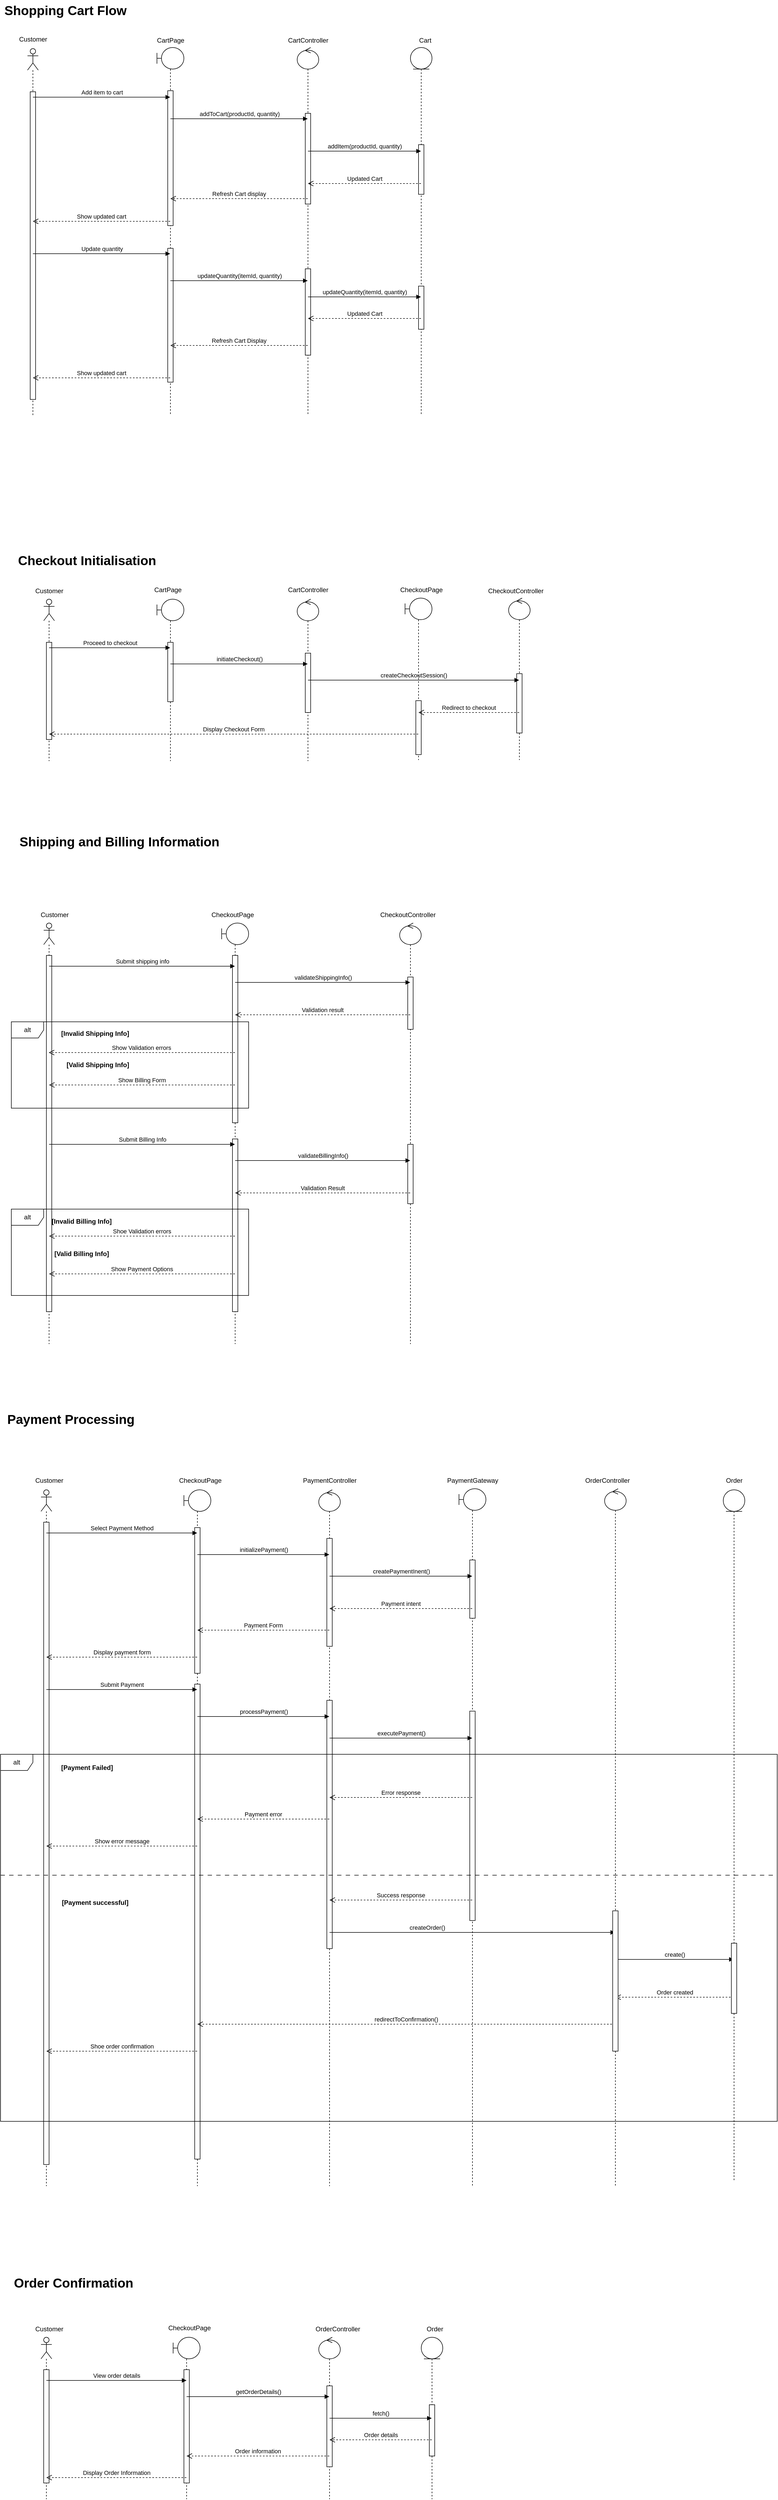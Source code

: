 <mxfile version="24.8.6">
  <diagram name="Page-1" id="xaOinCmYbQCLL_T51_yM">
    <mxGraphModel dx="1360" dy="908" grid="1" gridSize="10" guides="1" tooltips="1" connect="1" arrows="1" fold="1" page="1" pageScale="1" pageWidth="827" pageHeight="1169" background="none" math="0" shadow="0">
      <root>
        <mxCell id="0" />
        <mxCell id="1" parent="0" />
        <mxCell id="8WT2yt3JWT5aGNCVdBL3-7" value="" style="shape=umlLifeline;perimeter=lifelinePerimeter;whiteSpace=wrap;html=1;container=1;dropTarget=0;collapsible=0;recursiveResize=0;outlineConnect=0;portConstraint=eastwest;newEdgeStyle={&quot;curved&quot;:0,&quot;rounded&quot;:0};participant=umlEntity;" vertex="1" parent="1">
          <mxGeometry x="780" y="238" width="40" height="682" as="geometry" />
        </mxCell>
        <mxCell id="8WT2yt3JWT5aGNCVdBL3-39" value="" style="html=1;points=[[0,0,0,0,5],[0,1,0,0,-5],[1,0,0,0,5],[1,1,0,0,-5]];perimeter=orthogonalPerimeter;outlineConnect=0;targetShapes=umlLifeline;portConstraint=eastwest;newEdgeStyle={&quot;curved&quot;:0,&quot;rounded&quot;:0};" vertex="1" parent="8WT2yt3JWT5aGNCVdBL3-7">
          <mxGeometry x="15" y="180" width="10" height="92" as="geometry" />
        </mxCell>
        <mxCell id="8WT2yt3JWT5aGNCVdBL3-42" value="" style="html=1;points=[[0,0,0,0,5],[0,1,0,0,-5],[1,0,0,0,5],[1,1,0,0,-5]];perimeter=orthogonalPerimeter;outlineConnect=0;targetShapes=umlLifeline;portConstraint=eastwest;newEdgeStyle={&quot;curved&quot;:0,&quot;rounded&quot;:0};" vertex="1" parent="8WT2yt3JWT5aGNCVdBL3-7">
          <mxGeometry x="15" y="442" width="10" height="80" as="geometry" />
        </mxCell>
        <mxCell id="8WT2yt3JWT5aGNCVdBL3-8" value="Cart" style="text;html=1;align=center;verticalAlign=middle;resizable=0;points=[];autosize=1;strokeColor=none;fillColor=none;" vertex="1" parent="1">
          <mxGeometry x="782" y="210" width="50" height="30" as="geometry" />
        </mxCell>
        <mxCell id="8WT2yt3JWT5aGNCVdBL3-9" value="" style="shape=umlLifeline;perimeter=lifelinePerimeter;whiteSpace=wrap;html=1;container=1;dropTarget=0;collapsible=0;recursiveResize=0;outlineConnect=0;portConstraint=eastwest;newEdgeStyle={&quot;curved&quot;:0,&quot;rounded&quot;:0};participant=umlBoundary;" vertex="1" parent="1">
          <mxGeometry x="310" y="238" width="50" height="682" as="geometry" />
        </mxCell>
        <mxCell id="8WT2yt3JWT5aGNCVdBL3-35" value="" style="html=1;points=[[0,0,0,0,5],[0,1,0,0,-5],[1,0,0,0,5],[1,1,0,0,-5]];perimeter=orthogonalPerimeter;outlineConnect=0;targetShapes=umlLifeline;portConstraint=eastwest;newEdgeStyle={&quot;curved&quot;:0,&quot;rounded&quot;:0};" vertex="1" parent="8WT2yt3JWT5aGNCVdBL3-9">
          <mxGeometry x="20" y="80" width="10" height="250" as="geometry" />
        </mxCell>
        <mxCell id="8WT2yt3JWT5aGNCVdBL3-36" value="" style="html=1;points=[[0,0,0,0,5],[0,1,0,0,-5],[1,0,0,0,5],[1,1,0,0,-5]];perimeter=orthogonalPerimeter;outlineConnect=0;targetShapes=umlLifeline;portConstraint=eastwest;newEdgeStyle={&quot;curved&quot;:0,&quot;rounded&quot;:0};" vertex="1" parent="8WT2yt3JWT5aGNCVdBL3-9">
          <mxGeometry x="20" y="372" width="10" height="248" as="geometry" />
        </mxCell>
        <mxCell id="8WT2yt3JWT5aGNCVdBL3-10" value="CartPage" style="text;html=1;align=center;verticalAlign=middle;resizable=0;points=[];autosize=1;strokeColor=none;fillColor=none;" vertex="1" parent="1">
          <mxGeometry x="300" y="210" width="70" height="30" as="geometry" />
        </mxCell>
        <mxCell id="8WT2yt3JWT5aGNCVdBL3-11" value="" style="shape=umlLifeline;perimeter=lifelinePerimeter;whiteSpace=wrap;html=1;container=1;dropTarget=0;collapsible=0;recursiveResize=0;outlineConnect=0;portConstraint=eastwest;newEdgeStyle={&quot;curved&quot;:0,&quot;rounded&quot;:0};participant=umlControl;" vertex="1" parent="1">
          <mxGeometry x="570" y="238" width="40" height="682" as="geometry" />
        </mxCell>
        <mxCell id="8WT2yt3JWT5aGNCVdBL3-37" value="" style="html=1;points=[[0,0,0,0,5],[0,1,0,0,-5],[1,0,0,0,5],[1,1,0,0,-5]];perimeter=orthogonalPerimeter;outlineConnect=0;targetShapes=umlLifeline;portConstraint=eastwest;newEdgeStyle={&quot;curved&quot;:0,&quot;rounded&quot;:0};" vertex="1" parent="8WT2yt3JWT5aGNCVdBL3-11">
          <mxGeometry x="15" y="122" width="10" height="168" as="geometry" />
        </mxCell>
        <mxCell id="8WT2yt3JWT5aGNCVdBL3-38" value="" style="html=1;points=[[0,0,0,0,5],[0,1,0,0,-5],[1,0,0,0,5],[1,1,0,0,-5]];perimeter=orthogonalPerimeter;outlineConnect=0;targetShapes=umlLifeline;portConstraint=eastwest;newEdgeStyle={&quot;curved&quot;:0,&quot;rounded&quot;:0};" vertex="1" parent="8WT2yt3JWT5aGNCVdBL3-11">
          <mxGeometry x="15" y="410" width="10" height="160" as="geometry" />
        </mxCell>
        <mxCell id="8WT2yt3JWT5aGNCVdBL3-12" value="CartController" style="text;html=1;align=center;verticalAlign=middle;resizable=0;points=[];autosize=1;strokeColor=none;fillColor=none;" vertex="1" parent="1">
          <mxGeometry x="540" y="210" width="100" height="30" as="geometry" />
        </mxCell>
        <mxCell id="8WT2yt3JWT5aGNCVdBL3-16" value="" style="shape=umlLifeline;perimeter=lifelinePerimeter;whiteSpace=wrap;html=1;container=1;dropTarget=0;collapsible=0;recursiveResize=0;outlineConnect=0;portConstraint=eastwest;newEdgeStyle={&quot;curved&quot;:0,&quot;rounded&quot;:0};participant=umlActor;" vertex="1" parent="1">
          <mxGeometry x="70" y="240" width="20" height="680" as="geometry" />
        </mxCell>
        <mxCell id="8WT2yt3JWT5aGNCVdBL3-33" value="" style="html=1;points=[[0,0,0,0,5],[0,1,0,0,-5],[1,0,0,0,5],[1,1,0,0,-5]];perimeter=orthogonalPerimeter;outlineConnect=0;targetShapes=umlLifeline;portConstraint=eastwest;newEdgeStyle={&quot;curved&quot;:0,&quot;rounded&quot;:0};" vertex="1" parent="8WT2yt3JWT5aGNCVdBL3-16">
          <mxGeometry x="5" y="80" width="10" height="570" as="geometry" />
        </mxCell>
        <mxCell id="8WT2yt3JWT5aGNCVdBL3-17" value="Customer" style="text;html=1;align=center;verticalAlign=middle;resizable=0;points=[];autosize=1;strokeColor=none;fillColor=none;" vertex="1" parent="1">
          <mxGeometry x="40" y="208" width="80" height="30" as="geometry" />
        </mxCell>
        <mxCell id="8WT2yt3JWT5aGNCVdBL3-19" value="Add item to cart" style="html=1;verticalAlign=bottom;endArrow=block;curved=0;rounded=0;" edge="1" parent="1" source="8WT2yt3JWT5aGNCVdBL3-16" target="8WT2yt3JWT5aGNCVdBL3-9">
          <mxGeometry x="0.004" width="80" relative="1" as="geometry">
            <mxPoint x="370" y="470" as="sourcePoint" />
            <mxPoint x="450" y="470" as="targetPoint" />
            <Array as="points">
              <mxPoint x="190" y="330" />
              <mxPoint x="240" y="330" />
            </Array>
            <mxPoint as="offset" />
          </mxGeometry>
        </mxCell>
        <mxCell id="8WT2yt3JWT5aGNCVdBL3-20" value="addToCart(productId, quantity)" style="html=1;verticalAlign=bottom;endArrow=block;curved=0;rounded=0;" edge="1" parent="1" source="8WT2yt3JWT5aGNCVdBL3-9" target="8WT2yt3JWT5aGNCVdBL3-11">
          <mxGeometry width="80" relative="1" as="geometry">
            <mxPoint x="370" y="470" as="sourcePoint" />
            <mxPoint x="450" y="470" as="targetPoint" />
            <Array as="points">
              <mxPoint x="460" y="370" />
            </Array>
          </mxGeometry>
        </mxCell>
        <mxCell id="8WT2yt3JWT5aGNCVdBL3-21" value="addItem(productId, quantity)" style="html=1;verticalAlign=bottom;endArrow=block;curved=0;rounded=0;" edge="1" parent="1" source="8WT2yt3JWT5aGNCVdBL3-11" target="8WT2yt3JWT5aGNCVdBL3-7">
          <mxGeometry width="80" relative="1" as="geometry">
            <mxPoint x="370" y="470" as="sourcePoint" />
            <mxPoint x="450" y="470" as="targetPoint" />
            <Array as="points">
              <mxPoint x="690" y="430" />
            </Array>
          </mxGeometry>
        </mxCell>
        <mxCell id="8WT2yt3JWT5aGNCVdBL3-22" value="Updated Cart" style="html=1;verticalAlign=bottom;endArrow=open;dashed=1;endSize=8;curved=0;rounded=0;" edge="1" parent="1" source="8WT2yt3JWT5aGNCVdBL3-7" target="8WT2yt3JWT5aGNCVdBL3-11">
          <mxGeometry relative="1" as="geometry">
            <mxPoint x="450" y="470" as="sourcePoint" />
            <mxPoint x="370" y="470" as="targetPoint" />
            <Array as="points">
              <mxPoint x="700" y="490" />
            </Array>
          </mxGeometry>
        </mxCell>
        <mxCell id="8WT2yt3JWT5aGNCVdBL3-23" value="Refresh Cart display" style="html=1;verticalAlign=bottom;endArrow=open;dashed=1;endSize=8;curved=0;rounded=0;" edge="1" parent="1" source="8WT2yt3JWT5aGNCVdBL3-11" target="8WT2yt3JWT5aGNCVdBL3-9">
          <mxGeometry x="0.004" relative="1" as="geometry">
            <mxPoint x="450" y="470" as="sourcePoint" />
            <mxPoint x="370" y="470" as="targetPoint" />
            <Array as="points">
              <mxPoint x="460" y="518" />
            </Array>
            <mxPoint as="offset" />
          </mxGeometry>
        </mxCell>
        <mxCell id="8WT2yt3JWT5aGNCVdBL3-24" value="Show updated cart" style="html=1;verticalAlign=bottom;endArrow=open;dashed=1;endSize=8;curved=0;rounded=0;" edge="1" parent="1" source="8WT2yt3JWT5aGNCVdBL3-9" target="8WT2yt3JWT5aGNCVdBL3-16">
          <mxGeometry relative="1" as="geometry">
            <mxPoint x="450" y="490" as="sourcePoint" />
            <mxPoint x="370" y="490" as="targetPoint" />
            <Array as="points">
              <mxPoint x="210" y="560" />
            </Array>
          </mxGeometry>
        </mxCell>
        <mxCell id="8WT2yt3JWT5aGNCVdBL3-25" value="Update quantity" style="html=1;verticalAlign=bottom;endArrow=block;curved=0;rounded=0;" edge="1" parent="1" source="8WT2yt3JWT5aGNCVdBL3-16" target="8WT2yt3JWT5aGNCVdBL3-9">
          <mxGeometry width="80" relative="1" as="geometry">
            <mxPoint x="370" y="590" as="sourcePoint" />
            <mxPoint x="450" y="590" as="targetPoint" />
            <Array as="points">
              <mxPoint x="210" y="620" />
            </Array>
          </mxGeometry>
        </mxCell>
        <mxCell id="8WT2yt3JWT5aGNCVdBL3-26" value="updateQuantity(itemId, quantity)" style="html=1;verticalAlign=bottom;endArrow=block;curved=0;rounded=0;" edge="1" parent="1" source="8WT2yt3JWT5aGNCVdBL3-9" target="8WT2yt3JWT5aGNCVdBL3-11">
          <mxGeometry width="80" relative="1" as="geometry">
            <mxPoint x="370" y="590" as="sourcePoint" />
            <mxPoint x="450" y="590" as="targetPoint" />
            <Array as="points">
              <mxPoint x="470" y="670" />
            </Array>
          </mxGeometry>
        </mxCell>
        <mxCell id="8WT2yt3JWT5aGNCVdBL3-27" value="updateQuantity(itemId, quantity)" style="html=1;verticalAlign=bottom;endArrow=block;curved=0;rounded=0;" edge="1" parent="1" source="8WT2yt3JWT5aGNCVdBL3-11" target="8WT2yt3JWT5aGNCVdBL3-7">
          <mxGeometry width="80" relative="1" as="geometry">
            <mxPoint x="370" y="590" as="sourcePoint" />
            <mxPoint x="450" y="590" as="targetPoint" />
            <Array as="points">
              <mxPoint x="690" y="700" />
            </Array>
          </mxGeometry>
        </mxCell>
        <mxCell id="8WT2yt3JWT5aGNCVdBL3-28" value="Updated Cart" style="html=1;verticalAlign=bottom;endArrow=open;dashed=1;endSize=8;curved=0;rounded=0;" edge="1" parent="1" source="8WT2yt3JWT5aGNCVdBL3-7" target="8WT2yt3JWT5aGNCVdBL3-11">
          <mxGeometry relative="1" as="geometry">
            <mxPoint x="450" y="590" as="sourcePoint" />
            <mxPoint x="370" y="590" as="targetPoint" />
            <Array as="points">
              <mxPoint x="680" y="740" />
            </Array>
          </mxGeometry>
        </mxCell>
        <mxCell id="8WT2yt3JWT5aGNCVdBL3-30" value="Refresh Cart Display" style="html=1;verticalAlign=bottom;endArrow=open;dashed=1;endSize=8;curved=0;rounded=0;" edge="1" parent="1" source="8WT2yt3JWT5aGNCVdBL3-11" target="8WT2yt3JWT5aGNCVdBL3-9">
          <mxGeometry x="0.004" relative="1" as="geometry">
            <mxPoint x="450" y="590" as="sourcePoint" />
            <mxPoint x="370" y="590" as="targetPoint" />
            <Array as="points">
              <mxPoint x="460" y="790" />
            </Array>
            <mxPoint as="offset" />
          </mxGeometry>
        </mxCell>
        <mxCell id="8WT2yt3JWT5aGNCVdBL3-32" value="Show updated cart" style="html=1;verticalAlign=bottom;endArrow=open;dashed=1;endSize=8;curved=0;rounded=0;" edge="1" parent="1" source="8WT2yt3JWT5aGNCVdBL3-9" target="8WT2yt3JWT5aGNCVdBL3-16">
          <mxGeometry relative="1" as="geometry">
            <mxPoint x="230" y="870" as="sourcePoint" />
            <mxPoint x="150" y="870" as="targetPoint" />
            <Array as="points">
              <mxPoint x="220" y="850" />
            </Array>
          </mxGeometry>
        </mxCell>
        <mxCell id="8WT2yt3JWT5aGNCVdBL3-43" value="Shopping Cart Flow" style="text;strokeColor=none;fillColor=none;html=1;fontSize=24;fontStyle=1;verticalAlign=middle;align=center;" vertex="1" parent="1">
          <mxGeometry x="90" y="150" width="100" height="40" as="geometry" />
        </mxCell>
        <mxCell id="8WT2yt3JWT5aGNCVdBL3-44" value="Checkout Initialisation" style="text;strokeColor=none;fillColor=none;html=1;fontSize=24;fontStyle=1;verticalAlign=middle;align=center;" vertex="1" parent="1">
          <mxGeometry x="130" y="1169" width="100" height="40" as="geometry" />
        </mxCell>
        <mxCell id="8WT2yt3JWT5aGNCVdBL3-45" value="" style="shape=umlLifeline;perimeter=lifelinePerimeter;whiteSpace=wrap;html=1;container=1;dropTarget=0;collapsible=0;recursiveResize=0;outlineConnect=0;portConstraint=eastwest;newEdgeStyle={&quot;curved&quot;:0,&quot;rounded&quot;:0};participant=umlActor;" vertex="1" parent="1">
          <mxGeometry x="100" y="1260" width="20" height="300" as="geometry" />
        </mxCell>
        <mxCell id="8WT2yt3JWT5aGNCVdBL3-60" value="" style="html=1;points=[[0,0,0,0,5],[0,1,0,0,-5],[1,0,0,0,5],[1,1,0,0,-5]];perimeter=orthogonalPerimeter;outlineConnect=0;targetShapes=umlLifeline;portConstraint=eastwest;newEdgeStyle={&quot;curved&quot;:0,&quot;rounded&quot;:0};" vertex="1" parent="8WT2yt3JWT5aGNCVdBL3-45">
          <mxGeometry x="5" y="80" width="10" height="180" as="geometry" />
        </mxCell>
        <mxCell id="8WT2yt3JWT5aGNCVdBL3-46" value="" style="shape=umlLifeline;perimeter=lifelinePerimeter;whiteSpace=wrap;html=1;container=1;dropTarget=0;collapsible=0;recursiveResize=0;outlineConnect=0;portConstraint=eastwest;newEdgeStyle={&quot;curved&quot;:0,&quot;rounded&quot;:0};participant=umlBoundary;" vertex="1" parent="1">
          <mxGeometry x="310" y="1260" width="50" height="300" as="geometry" />
        </mxCell>
        <mxCell id="8WT2yt3JWT5aGNCVdBL3-61" value="" style="html=1;points=[[0,0,0,0,5],[0,1,0,0,-5],[1,0,0,0,5],[1,1,0,0,-5]];perimeter=orthogonalPerimeter;outlineConnect=0;targetShapes=umlLifeline;portConstraint=eastwest;newEdgeStyle={&quot;curved&quot;:0,&quot;rounded&quot;:0};" vertex="1" parent="8WT2yt3JWT5aGNCVdBL3-46">
          <mxGeometry x="20" y="80" width="10" height="110" as="geometry" />
        </mxCell>
        <mxCell id="8WT2yt3JWT5aGNCVdBL3-47" value="" style="shape=umlLifeline;perimeter=lifelinePerimeter;whiteSpace=wrap;html=1;container=1;dropTarget=0;collapsible=0;recursiveResize=0;outlineConnect=0;portConstraint=eastwest;newEdgeStyle={&quot;curved&quot;:0,&quot;rounded&quot;:0};participant=umlControl;" vertex="1" parent="1">
          <mxGeometry x="570" y="1260" width="40" height="300" as="geometry" />
        </mxCell>
        <mxCell id="8WT2yt3JWT5aGNCVdBL3-62" value="" style="html=1;points=[[0,0,0,0,5],[0,1,0,0,-5],[1,0,0,0,5],[1,1,0,0,-5]];perimeter=orthogonalPerimeter;outlineConnect=0;targetShapes=umlLifeline;portConstraint=eastwest;newEdgeStyle={&quot;curved&quot;:0,&quot;rounded&quot;:0};" vertex="1" parent="8WT2yt3JWT5aGNCVdBL3-47">
          <mxGeometry x="15" y="100" width="10" height="110" as="geometry" />
        </mxCell>
        <mxCell id="8WT2yt3JWT5aGNCVdBL3-48" value="" style="shape=umlLifeline;perimeter=lifelinePerimeter;whiteSpace=wrap;html=1;container=1;dropTarget=0;collapsible=0;recursiveResize=0;outlineConnect=0;portConstraint=eastwest;newEdgeStyle={&quot;curved&quot;:0,&quot;rounded&quot;:0};participant=umlControl;" vertex="1" parent="1">
          <mxGeometry x="962" y="1258" width="40" height="300" as="geometry" />
        </mxCell>
        <mxCell id="8WT2yt3JWT5aGNCVdBL3-64" value="" style="html=1;points=[[0,0,0,0,5],[0,1,0,0,-5],[1,0,0,0,5],[1,1,0,0,-5]];perimeter=orthogonalPerimeter;outlineConnect=0;targetShapes=umlLifeline;portConstraint=eastwest;newEdgeStyle={&quot;curved&quot;:0,&quot;rounded&quot;:0};" vertex="1" parent="8WT2yt3JWT5aGNCVdBL3-48">
          <mxGeometry x="15" y="140" width="10" height="110" as="geometry" />
        </mxCell>
        <mxCell id="8WT2yt3JWT5aGNCVdBL3-49" value="Customer" style="text;html=1;align=center;verticalAlign=middle;resizable=0;points=[];autosize=1;strokeColor=none;fillColor=none;" vertex="1" parent="1">
          <mxGeometry x="70" y="1230" width="80" height="30" as="geometry" />
        </mxCell>
        <mxCell id="8WT2yt3JWT5aGNCVdBL3-50" value="CartPage" style="text;html=1;align=center;verticalAlign=middle;resizable=0;points=[];autosize=1;strokeColor=none;fillColor=none;" vertex="1" parent="1">
          <mxGeometry x="295" y="1228" width="70" height="30" as="geometry" />
        </mxCell>
        <mxCell id="8WT2yt3JWT5aGNCVdBL3-51" value="CartController" style="text;html=1;align=center;verticalAlign=middle;resizable=0;points=[];autosize=1;strokeColor=none;fillColor=none;" vertex="1" parent="1">
          <mxGeometry x="540" y="1228" width="100" height="30" as="geometry" />
        </mxCell>
        <mxCell id="8WT2yt3JWT5aGNCVdBL3-52" value="CheckoutController" style="text;html=1;align=center;verticalAlign=middle;resizable=0;points=[];autosize=1;strokeColor=none;fillColor=none;" vertex="1" parent="1">
          <mxGeometry x="910" y="1230" width="130" height="30" as="geometry" />
        </mxCell>
        <mxCell id="8WT2yt3JWT5aGNCVdBL3-53" value="Proceed to checkout" style="html=1;verticalAlign=bottom;endArrow=block;curved=0;rounded=0;" edge="1" parent="1" source="8WT2yt3JWT5aGNCVdBL3-45" target="8WT2yt3JWT5aGNCVdBL3-46">
          <mxGeometry width="80" relative="1" as="geometry">
            <mxPoint x="370" y="1420" as="sourcePoint" />
            <mxPoint x="450" y="1420" as="targetPoint" />
            <Array as="points">
              <mxPoint x="210" y="1350" />
            </Array>
          </mxGeometry>
        </mxCell>
        <mxCell id="8WT2yt3JWT5aGNCVdBL3-54" value="initiateCheckout()" style="html=1;verticalAlign=bottom;endArrow=block;curved=0;rounded=0;" edge="1" parent="1" source="8WT2yt3JWT5aGNCVdBL3-46" target="8WT2yt3JWT5aGNCVdBL3-47">
          <mxGeometry width="80" relative="1" as="geometry">
            <mxPoint x="330" y="1380" as="sourcePoint" />
            <mxPoint x="410" y="1380" as="targetPoint" />
            <Array as="points">
              <mxPoint x="390" y="1380" />
            </Array>
          </mxGeometry>
        </mxCell>
        <mxCell id="8WT2yt3JWT5aGNCVdBL3-55" value="createCheckoutSession()" style="html=1;verticalAlign=bottom;endArrow=block;curved=0;rounded=0;" edge="1" parent="1" source="8WT2yt3JWT5aGNCVdBL3-47" target="8WT2yt3JWT5aGNCVdBL3-48">
          <mxGeometry width="80" relative="1" as="geometry">
            <mxPoint x="590" y="1410" as="sourcePoint" />
            <mxPoint x="670" y="1410" as="targetPoint" />
          </mxGeometry>
        </mxCell>
        <mxCell id="8WT2yt3JWT5aGNCVdBL3-56" value="" style="shape=umlLifeline;perimeter=lifelinePerimeter;whiteSpace=wrap;html=1;container=1;dropTarget=0;collapsible=0;recursiveResize=0;outlineConnect=0;portConstraint=eastwest;newEdgeStyle={&quot;curved&quot;:0,&quot;rounded&quot;:0};participant=umlBoundary;" vertex="1" parent="1">
          <mxGeometry x="770" y="1258" width="50" height="300" as="geometry" />
        </mxCell>
        <mxCell id="8WT2yt3JWT5aGNCVdBL3-63" value="" style="html=1;points=[[0,0,0,0,5],[0,1,0,0,-5],[1,0,0,0,5],[1,1,0,0,-5]];perimeter=orthogonalPerimeter;outlineConnect=0;targetShapes=umlLifeline;portConstraint=eastwest;newEdgeStyle={&quot;curved&quot;:0,&quot;rounded&quot;:0};" vertex="1" parent="8WT2yt3JWT5aGNCVdBL3-56">
          <mxGeometry x="20" y="190" width="10" height="100" as="geometry" />
        </mxCell>
        <mxCell id="8WT2yt3JWT5aGNCVdBL3-57" value="CheckoutPage" style="text;html=1;align=center;verticalAlign=middle;resizable=0;points=[];autosize=1;strokeColor=none;fillColor=none;" vertex="1" parent="1">
          <mxGeometry x="750" y="1228" width="100" height="30" as="geometry" />
        </mxCell>
        <mxCell id="8WT2yt3JWT5aGNCVdBL3-58" value="Redirect to checkout" style="html=1;verticalAlign=bottom;endArrow=open;dashed=1;endSize=8;curved=0;rounded=0;" edge="1" parent="1" source="8WT2yt3JWT5aGNCVdBL3-48" target="8WT2yt3JWT5aGNCVdBL3-56">
          <mxGeometry relative="1" as="geometry">
            <mxPoint x="920" y="1460" as="sourcePoint" />
            <mxPoint x="830" y="1450" as="targetPoint" />
            <Array as="points">
              <mxPoint x="830" y="1470" />
            </Array>
          </mxGeometry>
        </mxCell>
        <mxCell id="8WT2yt3JWT5aGNCVdBL3-59" value="Display Checkout Form" style="html=1;verticalAlign=bottom;endArrow=open;dashed=1;endSize=8;curved=0;rounded=0;" edge="1" parent="1" source="8WT2yt3JWT5aGNCVdBL3-56" target="8WT2yt3JWT5aGNCVdBL3-45">
          <mxGeometry relative="1" as="geometry">
            <mxPoint x="730" y="1510" as="sourcePoint" />
            <mxPoint x="650" y="1510" as="targetPoint" />
            <Array as="points">
              <mxPoint x="420" y="1510" />
            </Array>
          </mxGeometry>
        </mxCell>
        <mxCell id="8WT2yt3JWT5aGNCVdBL3-65" value="Shipping and Billing Information" style="text;strokeColor=none;fillColor=none;html=1;fontSize=24;fontStyle=1;verticalAlign=middle;align=center;" vertex="1" parent="1">
          <mxGeometry x="190" y="1690" width="100" height="40" as="geometry" />
        </mxCell>
        <mxCell id="8WT2yt3JWT5aGNCVdBL3-66" value="" style="shape=umlLifeline;perimeter=lifelinePerimeter;whiteSpace=wrap;html=1;container=1;dropTarget=0;collapsible=0;recursiveResize=0;outlineConnect=0;portConstraint=eastwest;newEdgeStyle={&quot;curved&quot;:0,&quot;rounded&quot;:0};participant=umlActor;" vertex="1" parent="1">
          <mxGeometry x="100" y="1860" width="20" height="780" as="geometry" />
        </mxCell>
        <mxCell id="8WT2yt3JWT5aGNCVdBL3-90" value="" style="html=1;points=[[0,0,0,0,5],[0,1,0,0,-5],[1,0,0,0,5],[1,1,0,0,-5]];perimeter=orthogonalPerimeter;outlineConnect=0;targetShapes=umlLifeline;portConstraint=eastwest;newEdgeStyle={&quot;curved&quot;:0,&quot;rounded&quot;:0};" vertex="1" parent="8WT2yt3JWT5aGNCVdBL3-66">
          <mxGeometry x="5" y="60" width="10" height="660" as="geometry" />
        </mxCell>
        <mxCell id="8WT2yt3JWT5aGNCVdBL3-67" value="" style="shape=umlLifeline;perimeter=lifelinePerimeter;whiteSpace=wrap;html=1;container=1;dropTarget=0;collapsible=0;recursiveResize=0;outlineConnect=0;portConstraint=eastwest;newEdgeStyle={&quot;curved&quot;:0,&quot;rounded&quot;:0};participant=umlBoundary;" vertex="1" parent="1">
          <mxGeometry x="430" y="1860" width="50" height="780" as="geometry" />
        </mxCell>
        <mxCell id="8WT2yt3JWT5aGNCVdBL3-91" value="" style="html=1;points=[[0,0,0,0,5],[0,1,0,0,-5],[1,0,0,0,5],[1,1,0,0,-5]];perimeter=orthogonalPerimeter;outlineConnect=0;targetShapes=umlLifeline;portConstraint=eastwest;newEdgeStyle={&quot;curved&quot;:0,&quot;rounded&quot;:0};" vertex="1" parent="8WT2yt3JWT5aGNCVdBL3-67">
          <mxGeometry x="20" y="60" width="10" height="310" as="geometry" />
        </mxCell>
        <mxCell id="8WT2yt3JWT5aGNCVdBL3-92" value="" style="html=1;points=[[0,0,0,0,5],[0,1,0,0,-5],[1,0,0,0,5],[1,1,0,0,-5]];perimeter=orthogonalPerimeter;outlineConnect=0;targetShapes=umlLifeline;portConstraint=eastwest;newEdgeStyle={&quot;curved&quot;:0,&quot;rounded&quot;:0};" vertex="1" parent="8WT2yt3JWT5aGNCVdBL3-67">
          <mxGeometry x="20" y="400" width="10" height="320" as="geometry" />
        </mxCell>
        <mxCell id="8WT2yt3JWT5aGNCVdBL3-68" value="" style="shape=umlLifeline;perimeter=lifelinePerimeter;whiteSpace=wrap;html=1;container=1;dropTarget=0;collapsible=0;recursiveResize=0;outlineConnect=0;portConstraint=eastwest;newEdgeStyle={&quot;curved&quot;:0,&quot;rounded&quot;:0};participant=umlControl;" vertex="1" parent="1">
          <mxGeometry x="760" y="1860" width="40" height="780" as="geometry" />
        </mxCell>
        <mxCell id="8WT2yt3JWT5aGNCVdBL3-93" value="" style="html=1;points=[[0,0,0,0,5],[0,1,0,0,-5],[1,0,0,0,5],[1,1,0,0,-5]];perimeter=orthogonalPerimeter;outlineConnect=0;targetShapes=umlLifeline;portConstraint=eastwest;newEdgeStyle={&quot;curved&quot;:0,&quot;rounded&quot;:0};" vertex="1" parent="8WT2yt3JWT5aGNCVdBL3-68">
          <mxGeometry x="15" y="100" width="10" height="97" as="geometry" />
        </mxCell>
        <mxCell id="8WT2yt3JWT5aGNCVdBL3-96" value="" style="html=1;points=[[0,0,0,0,5],[0,1,0,0,-5],[1,0,0,0,5],[1,1,0,0,-5]];perimeter=orthogonalPerimeter;outlineConnect=0;targetShapes=umlLifeline;portConstraint=eastwest;newEdgeStyle={&quot;curved&quot;:0,&quot;rounded&quot;:0};" vertex="1" parent="8WT2yt3JWT5aGNCVdBL3-68">
          <mxGeometry x="15" y="410" width="10" height="110" as="geometry" />
        </mxCell>
        <mxCell id="8WT2yt3JWT5aGNCVdBL3-69" value="Customer" style="text;html=1;align=center;verticalAlign=middle;resizable=0;points=[];autosize=1;strokeColor=none;fillColor=none;" vertex="1" parent="1">
          <mxGeometry x="80" y="1830" width="80" height="30" as="geometry" />
        </mxCell>
        <mxCell id="8WT2yt3JWT5aGNCVdBL3-70" value="CheckoutPage" style="text;html=1;align=center;verticalAlign=middle;resizable=0;points=[];autosize=1;strokeColor=none;fillColor=none;" vertex="1" parent="1">
          <mxGeometry x="400" y="1830" width="100" height="30" as="geometry" />
        </mxCell>
        <mxCell id="8WT2yt3JWT5aGNCVdBL3-71" value="CheckoutController" style="text;html=1;align=center;verticalAlign=middle;resizable=0;points=[];autosize=1;strokeColor=none;fillColor=none;" vertex="1" parent="1">
          <mxGeometry x="710" y="1830" width="130" height="30" as="geometry" />
        </mxCell>
        <mxCell id="8WT2yt3JWT5aGNCVdBL3-72" value="Submit shipping info" style="html=1;verticalAlign=bottom;endArrow=block;curved=0;rounded=0;" edge="1" parent="1" source="8WT2yt3JWT5aGNCVdBL3-66" target="8WT2yt3JWT5aGNCVdBL3-67">
          <mxGeometry width="80" relative="1" as="geometry">
            <mxPoint x="110" y="1940" as="sourcePoint" />
            <mxPoint x="190" y="1940" as="targetPoint" />
            <Array as="points">
              <mxPoint x="230" y="1940" />
            </Array>
          </mxGeometry>
        </mxCell>
        <mxCell id="8WT2yt3JWT5aGNCVdBL3-73" value="validateShippingInfo()" style="html=1;verticalAlign=bottom;endArrow=block;curved=0;rounded=0;" edge="1" parent="1" source="8WT2yt3JWT5aGNCVdBL3-67" target="8WT2yt3JWT5aGNCVdBL3-68">
          <mxGeometry width="80" relative="1" as="geometry">
            <mxPoint x="400" y="2000" as="sourcePoint" />
            <mxPoint x="480" y="2000" as="targetPoint" />
            <Array as="points">
              <mxPoint x="460" y="1970" />
            </Array>
          </mxGeometry>
        </mxCell>
        <mxCell id="8WT2yt3JWT5aGNCVdBL3-74" value="Validation result" style="html=1;verticalAlign=bottom;endArrow=open;dashed=1;endSize=8;curved=0;rounded=0;" edge="1" parent="1" source="8WT2yt3JWT5aGNCVdBL3-68" target="8WT2yt3JWT5aGNCVdBL3-67">
          <mxGeometry relative="1" as="geometry">
            <mxPoint x="500" y="2020" as="sourcePoint" />
            <mxPoint x="420" y="2020" as="targetPoint" />
            <Array as="points">
              <mxPoint x="640" y="2030" />
            </Array>
          </mxGeometry>
        </mxCell>
        <mxCell id="8WT2yt3JWT5aGNCVdBL3-75" value="Show Validation errors" style="html=1;verticalAlign=bottom;endArrow=open;dashed=1;endSize=8;curved=0;rounded=0;" edge="1" parent="1">
          <mxGeometry x="0.012" relative="1" as="geometry">
            <mxPoint x="454.5" y="2100" as="sourcePoint" />
            <mxPoint x="109.5" y="2100" as="targetPoint" />
            <Array as="points">
              <mxPoint x="330" y="2100" />
              <mxPoint x="230" y="2100" />
            </Array>
            <mxPoint x="1" as="offset" />
          </mxGeometry>
        </mxCell>
        <mxCell id="8WT2yt3JWT5aGNCVdBL3-76" value="Show Billing Form" style="html=1;verticalAlign=bottom;endArrow=open;dashed=1;endSize=8;curved=0;rounded=0;" edge="1" parent="1" source="8WT2yt3JWT5aGNCVdBL3-67" target="8WT2yt3JWT5aGNCVdBL3-66">
          <mxGeometry x="0.003" relative="1" as="geometry">
            <mxPoint x="300" y="2190" as="sourcePoint" />
            <mxPoint x="220" y="2190" as="targetPoint" />
            <Array as="points">
              <mxPoint x="280" y="2160" />
            </Array>
            <mxPoint as="offset" />
          </mxGeometry>
        </mxCell>
        <mxCell id="8WT2yt3JWT5aGNCVdBL3-77" value="alt" style="shape=umlFrame;whiteSpace=wrap;html=1;pointerEvents=0;" vertex="1" parent="1">
          <mxGeometry x="40" y="2043" width="440" height="160" as="geometry" />
        </mxCell>
        <mxCell id="8WT2yt3JWT5aGNCVdBL3-78" value="&lt;b&gt;[Invalid Shipping Info]&lt;/b&gt;" style="text;html=1;align=center;verticalAlign=middle;resizable=0;points=[];autosize=1;strokeColor=none;fillColor=none;" vertex="1" parent="1">
          <mxGeometry x="120" y="2050" width="150" height="30" as="geometry" />
        </mxCell>
        <mxCell id="8WT2yt3JWT5aGNCVdBL3-79" value="&lt;b&gt;[Valid Shipping Info]&lt;/b&gt;" style="text;html=1;align=center;verticalAlign=middle;resizable=0;points=[];autosize=1;strokeColor=none;fillColor=none;" vertex="1" parent="1">
          <mxGeometry x="130" y="2108" width="140" height="30" as="geometry" />
        </mxCell>
        <mxCell id="8WT2yt3JWT5aGNCVdBL3-80" value="Submit Billing Info" style="html=1;verticalAlign=bottom;endArrow=block;curved=0;rounded=0;" edge="1" parent="1" source="8WT2yt3JWT5aGNCVdBL3-66" target="8WT2yt3JWT5aGNCVdBL3-67">
          <mxGeometry width="80" relative="1" as="geometry">
            <mxPoint x="120" y="2260" as="sourcePoint" />
            <mxPoint x="200" y="2260" as="targetPoint" />
            <Array as="points">
              <mxPoint x="280" y="2270" />
            </Array>
          </mxGeometry>
        </mxCell>
        <mxCell id="8WT2yt3JWT5aGNCVdBL3-83" value="validateBillingInfo()" style="html=1;verticalAlign=bottom;endArrow=block;curved=0;rounded=0;" edge="1" parent="1" source="8WT2yt3JWT5aGNCVdBL3-67" target="8WT2yt3JWT5aGNCVdBL3-68">
          <mxGeometry width="80" relative="1" as="geometry">
            <mxPoint x="500" y="2300" as="sourcePoint" />
            <mxPoint x="580" y="2300" as="targetPoint" />
            <Array as="points">
              <mxPoint x="630" y="2300" />
            </Array>
          </mxGeometry>
        </mxCell>
        <mxCell id="8WT2yt3JWT5aGNCVdBL3-84" value="Validation Result" style="html=1;verticalAlign=bottom;endArrow=open;dashed=1;endSize=8;curved=0;rounded=0;" edge="1" parent="1" source="8WT2yt3JWT5aGNCVdBL3-68" target="8WT2yt3JWT5aGNCVdBL3-67">
          <mxGeometry relative="1" as="geometry">
            <mxPoint x="650" y="2360" as="sourcePoint" />
            <mxPoint x="570" y="2360" as="targetPoint" />
            <Array as="points">
              <mxPoint x="620" y="2360" />
            </Array>
          </mxGeometry>
        </mxCell>
        <mxCell id="8WT2yt3JWT5aGNCVdBL3-85" value="Shoe Validation errors" style="html=1;verticalAlign=bottom;endArrow=open;dashed=1;endSize=8;curved=0;rounded=0;" edge="1" parent="1" source="8WT2yt3JWT5aGNCVdBL3-67" target="8WT2yt3JWT5aGNCVdBL3-66">
          <mxGeometry relative="1" as="geometry">
            <mxPoint x="370" y="2420" as="sourcePoint" />
            <mxPoint x="290" y="2420" as="targetPoint" />
            <Array as="points">
              <mxPoint x="290" y="2440" />
            </Array>
          </mxGeometry>
        </mxCell>
        <mxCell id="8WT2yt3JWT5aGNCVdBL3-86" value="Show Payment Options" style="html=1;verticalAlign=bottom;endArrow=open;dashed=1;endSize=8;curved=0;rounded=0;" edge="1" parent="1" source="8WT2yt3JWT5aGNCVdBL3-67" target="8WT2yt3JWT5aGNCVdBL3-66">
          <mxGeometry relative="1" as="geometry">
            <mxPoint x="320" y="2530" as="sourcePoint" />
            <mxPoint x="240" y="2530" as="targetPoint" />
            <Array as="points">
              <mxPoint x="280" y="2510" />
            </Array>
          </mxGeometry>
        </mxCell>
        <mxCell id="8WT2yt3JWT5aGNCVdBL3-87" value="alt" style="shape=umlFrame;whiteSpace=wrap;html=1;pointerEvents=0;" vertex="1" parent="1">
          <mxGeometry x="40" y="2390" width="440" height="160" as="geometry" />
        </mxCell>
        <mxCell id="8WT2yt3JWT5aGNCVdBL3-88" value="&lt;b&gt;[Invalid Billing Info]&lt;/b&gt;" style="text;html=1;align=center;verticalAlign=middle;resizable=0;points=[];autosize=1;strokeColor=none;fillColor=none;" vertex="1" parent="1">
          <mxGeometry x="105" y="2398" width="130" height="30" as="geometry" />
        </mxCell>
        <mxCell id="8WT2yt3JWT5aGNCVdBL3-89" value="&lt;b&gt;[Valid Billing Info]&lt;/b&gt;" style="text;html=1;align=center;verticalAlign=middle;resizable=0;points=[];autosize=1;strokeColor=none;fillColor=none;" vertex="1" parent="1">
          <mxGeometry x="110" y="2458" width="120" height="30" as="geometry" />
        </mxCell>
        <mxCell id="8WT2yt3JWT5aGNCVdBL3-97" value="Payment Processing" style="text;strokeColor=none;fillColor=none;html=1;fontSize=24;fontStyle=1;verticalAlign=middle;align=center;" vertex="1" parent="1">
          <mxGeometry x="100" y="2760" width="100" height="40" as="geometry" />
        </mxCell>
        <mxCell id="8WT2yt3JWT5aGNCVdBL3-98" value="" style="shape=umlLifeline;perimeter=lifelinePerimeter;whiteSpace=wrap;html=1;container=1;dropTarget=0;collapsible=0;recursiveResize=0;outlineConnect=0;portConstraint=eastwest;newEdgeStyle={&quot;curved&quot;:0,&quot;rounded&quot;:0};participant=umlActor;" vertex="1" parent="1">
          <mxGeometry x="95" y="2910" width="20" height="1290" as="geometry" />
        </mxCell>
        <mxCell id="8WT2yt3JWT5aGNCVdBL3-135" value="" style="html=1;points=[[0,0,0,0,5],[0,1,0,0,-5],[1,0,0,0,5],[1,1,0,0,-5]];perimeter=orthogonalPerimeter;outlineConnect=0;targetShapes=umlLifeline;portConstraint=eastwest;newEdgeStyle={&quot;curved&quot;:0,&quot;rounded&quot;:0};" vertex="1" parent="8WT2yt3JWT5aGNCVdBL3-98">
          <mxGeometry x="5" y="60" width="10" height="1190" as="geometry" />
        </mxCell>
        <mxCell id="8WT2yt3JWT5aGNCVdBL3-100" value="" style="shape=umlLifeline;perimeter=lifelinePerimeter;whiteSpace=wrap;html=1;container=1;dropTarget=0;collapsible=0;recursiveResize=0;outlineConnect=0;portConstraint=eastwest;newEdgeStyle={&quot;curved&quot;:0,&quot;rounded&quot;:0};participant=umlBoundary;" vertex="1" parent="1">
          <mxGeometry x="360" y="2910" width="50" height="1290" as="geometry" />
        </mxCell>
        <mxCell id="8WT2yt3JWT5aGNCVdBL3-136" value="" style="html=1;points=[[0,0,0,0,5],[0,1,0,0,-5],[1,0,0,0,5],[1,1,0,0,-5]];perimeter=orthogonalPerimeter;outlineConnect=0;targetShapes=umlLifeline;portConstraint=eastwest;newEdgeStyle={&quot;curved&quot;:0,&quot;rounded&quot;:0};" vertex="1" parent="8WT2yt3JWT5aGNCVdBL3-100">
          <mxGeometry x="20" y="70" width="10" height="270" as="geometry" />
        </mxCell>
        <mxCell id="8WT2yt3JWT5aGNCVdBL3-137" value="" style="html=1;points=[[0,0,0,0,5],[0,1,0,0,-5],[1,0,0,0,5],[1,1,0,0,-5]];perimeter=orthogonalPerimeter;outlineConnect=0;targetShapes=umlLifeline;portConstraint=eastwest;newEdgeStyle={&quot;curved&quot;:0,&quot;rounded&quot;:0};" vertex="1" parent="8WT2yt3JWT5aGNCVdBL3-100">
          <mxGeometry x="20" y="360" width="10" height="880" as="geometry" />
        </mxCell>
        <mxCell id="8WT2yt3JWT5aGNCVdBL3-101" value="" style="shape=umlLifeline;perimeter=lifelinePerimeter;whiteSpace=wrap;html=1;container=1;dropTarget=0;collapsible=0;recursiveResize=0;outlineConnect=0;portConstraint=eastwest;newEdgeStyle={&quot;curved&quot;:0,&quot;rounded&quot;:0};participant=umlControl;" vertex="1" parent="1">
          <mxGeometry x="610" y="2910" width="40" height="1290" as="geometry" />
        </mxCell>
        <mxCell id="8WT2yt3JWT5aGNCVdBL3-142" value="" style="html=1;points=[[0,0,0,0,5],[0,1,0,0,-5],[1,0,0,0,5],[1,1,0,0,-5]];perimeter=orthogonalPerimeter;outlineConnect=0;targetShapes=umlLifeline;portConstraint=eastwest;newEdgeStyle={&quot;curved&quot;:0,&quot;rounded&quot;:0};" vertex="1" parent="8WT2yt3JWT5aGNCVdBL3-101">
          <mxGeometry x="15" y="90" width="10" height="200" as="geometry" />
        </mxCell>
        <mxCell id="8WT2yt3JWT5aGNCVdBL3-143" value="" style="html=1;points=[[0,0,0,0,5],[0,1,0,0,-5],[1,0,0,0,5],[1,1,0,0,-5]];perimeter=orthogonalPerimeter;outlineConnect=0;targetShapes=umlLifeline;portConstraint=eastwest;newEdgeStyle={&quot;curved&quot;:0,&quot;rounded&quot;:0};" vertex="1" parent="8WT2yt3JWT5aGNCVdBL3-101">
          <mxGeometry x="15" y="390" width="10" height="460" as="geometry" />
        </mxCell>
        <mxCell id="8WT2yt3JWT5aGNCVdBL3-102" value="" style="shape=umlLifeline;perimeter=lifelinePerimeter;whiteSpace=wrap;html=1;container=1;dropTarget=0;collapsible=0;recursiveResize=0;outlineConnect=0;portConstraint=eastwest;newEdgeStyle={&quot;curved&quot;:0,&quot;rounded&quot;:0};participant=umlBoundary;" vertex="1" parent="1">
          <mxGeometry x="870" y="2908" width="50" height="1292" as="geometry" />
        </mxCell>
        <mxCell id="8WT2yt3JWT5aGNCVdBL3-146" value="" style="html=1;points=[[0,0,0,0,5],[0,1,0,0,-5],[1,0,0,0,5],[1,1,0,0,-5]];perimeter=orthogonalPerimeter;outlineConnect=0;targetShapes=umlLifeline;portConstraint=eastwest;newEdgeStyle={&quot;curved&quot;:0,&quot;rounded&quot;:0};" vertex="1" parent="8WT2yt3JWT5aGNCVdBL3-102">
          <mxGeometry x="20" y="132" width="10" height="108" as="geometry" />
        </mxCell>
        <mxCell id="8WT2yt3JWT5aGNCVdBL3-147" value="" style="html=1;points=[[0,0,0,0,5],[0,1,0,0,-5],[1,0,0,0,5],[1,1,0,0,-5]];perimeter=orthogonalPerimeter;outlineConnect=0;targetShapes=umlLifeline;portConstraint=eastwest;newEdgeStyle={&quot;curved&quot;:0,&quot;rounded&quot;:0};" vertex="1" parent="8WT2yt3JWT5aGNCVdBL3-102">
          <mxGeometry x="20" y="412" width="10" height="388" as="geometry" />
        </mxCell>
        <mxCell id="8WT2yt3JWT5aGNCVdBL3-103" value="" style="shape=umlLifeline;perimeter=lifelinePerimeter;whiteSpace=wrap;html=1;container=1;dropTarget=0;collapsible=0;recursiveResize=0;outlineConnect=0;portConstraint=eastwest;newEdgeStyle={&quot;curved&quot;:0,&quot;rounded&quot;:0};participant=umlControl;" vertex="1" parent="1">
          <mxGeometry x="1140" y="2908" width="40" height="1292" as="geometry" />
        </mxCell>
        <mxCell id="8WT2yt3JWT5aGNCVdBL3-104" value="" style="shape=umlLifeline;perimeter=lifelinePerimeter;whiteSpace=wrap;html=1;container=1;dropTarget=0;collapsible=0;recursiveResize=0;outlineConnect=0;portConstraint=eastwest;newEdgeStyle={&quot;curved&quot;:0,&quot;rounded&quot;:0};participant=umlEntity;" vertex="1" parent="1">
          <mxGeometry x="1360" y="2910" width="40" height="1280" as="geometry" />
        </mxCell>
        <mxCell id="8WT2yt3JWT5aGNCVdBL3-105" value="Customer" style="text;html=1;align=center;verticalAlign=middle;resizable=0;points=[];autosize=1;strokeColor=none;fillColor=none;" vertex="1" parent="1">
          <mxGeometry x="70" y="2878" width="80" height="30" as="geometry" />
        </mxCell>
        <mxCell id="8WT2yt3JWT5aGNCVdBL3-106" value="CheckoutPage" style="text;html=1;align=center;verticalAlign=middle;resizable=0;points=[];autosize=1;strokeColor=none;fillColor=none;" vertex="1" parent="1">
          <mxGeometry x="340" y="2878" width="100" height="30" as="geometry" />
        </mxCell>
        <mxCell id="8WT2yt3JWT5aGNCVdBL3-107" value="PaymentController" style="text;html=1;align=center;verticalAlign=middle;resizable=0;points=[];autosize=1;strokeColor=none;fillColor=none;" vertex="1" parent="1">
          <mxGeometry x="570" y="2878" width="120" height="30" as="geometry" />
        </mxCell>
        <mxCell id="8WT2yt3JWT5aGNCVdBL3-108" value="PaymentGateway" style="text;html=1;align=center;verticalAlign=middle;resizable=0;points=[];autosize=1;strokeColor=none;fillColor=none;" vertex="1" parent="1">
          <mxGeometry x="835" y="2878" width="120" height="30" as="geometry" />
        </mxCell>
        <mxCell id="8WT2yt3JWT5aGNCVdBL3-109" value="OrderController" style="text;html=1;align=center;verticalAlign=middle;resizable=0;points=[];autosize=1;strokeColor=none;fillColor=none;" vertex="1" parent="1">
          <mxGeometry x="1090" y="2878" width="110" height="30" as="geometry" />
        </mxCell>
        <mxCell id="8WT2yt3JWT5aGNCVdBL3-110" value="Order" style="text;html=1;align=center;verticalAlign=middle;resizable=0;points=[];autosize=1;strokeColor=none;fillColor=none;" vertex="1" parent="1">
          <mxGeometry x="1355" y="2878" width="50" height="30" as="geometry" />
        </mxCell>
        <mxCell id="8WT2yt3JWT5aGNCVdBL3-111" value="Select Payment Method" style="html=1;verticalAlign=bottom;endArrow=block;curved=0;rounded=0;" edge="1" parent="1" source="8WT2yt3JWT5aGNCVdBL3-98" target="8WT2yt3JWT5aGNCVdBL3-100">
          <mxGeometry width="80" relative="1" as="geometry">
            <mxPoint x="100" y="2990" as="sourcePoint" />
            <mxPoint x="180" y="2990" as="targetPoint" />
            <Array as="points">
              <mxPoint x="250" y="2990" />
            </Array>
          </mxGeometry>
        </mxCell>
        <mxCell id="8WT2yt3JWT5aGNCVdBL3-112" value="initializePayment()" style="html=1;verticalAlign=bottom;endArrow=block;curved=0;rounded=0;" edge="1" parent="1" source="8WT2yt3JWT5aGNCVdBL3-100" target="8WT2yt3JWT5aGNCVdBL3-101">
          <mxGeometry width="80" relative="1" as="geometry">
            <mxPoint x="430" y="3040" as="sourcePoint" />
            <mxPoint x="510" y="3040" as="targetPoint" />
            <Array as="points">
              <mxPoint x="510" y="3030" />
            </Array>
          </mxGeometry>
        </mxCell>
        <mxCell id="8WT2yt3JWT5aGNCVdBL3-113" value="createPaymentInent()" style="html=1;verticalAlign=bottom;endArrow=block;curved=0;rounded=0;" edge="1" parent="1" source="8WT2yt3JWT5aGNCVdBL3-101" target="8WT2yt3JWT5aGNCVdBL3-102">
          <mxGeometry width="80" relative="1" as="geometry">
            <mxPoint x="640" y="3070" as="sourcePoint" />
            <mxPoint x="720" y="3070" as="targetPoint" />
            <Array as="points">
              <mxPoint x="760" y="3070" />
            </Array>
          </mxGeometry>
        </mxCell>
        <mxCell id="8WT2yt3JWT5aGNCVdBL3-114" value="Payment intent" style="html=1;verticalAlign=bottom;endArrow=open;dashed=1;endSize=8;curved=0;rounded=0;" edge="1" parent="1" source="8WT2yt3JWT5aGNCVdBL3-102" target="8WT2yt3JWT5aGNCVdBL3-101">
          <mxGeometry relative="1" as="geometry">
            <mxPoint x="780" y="3110" as="sourcePoint" />
            <mxPoint x="700" y="3110" as="targetPoint" />
            <Array as="points">
              <mxPoint x="760" y="3130" />
            </Array>
          </mxGeometry>
        </mxCell>
        <mxCell id="8WT2yt3JWT5aGNCVdBL3-115" value="Payment Form" style="html=1;verticalAlign=bottom;endArrow=open;dashed=1;endSize=8;curved=0;rounded=0;" edge="1" parent="1" source="8WT2yt3JWT5aGNCVdBL3-101" target="8WT2yt3JWT5aGNCVdBL3-100">
          <mxGeometry relative="1" as="geometry">
            <mxPoint x="560" y="3190" as="sourcePoint" />
            <mxPoint x="480" y="3190" as="targetPoint" />
            <Array as="points">
              <mxPoint x="510" y="3170" />
            </Array>
          </mxGeometry>
        </mxCell>
        <mxCell id="8WT2yt3JWT5aGNCVdBL3-116" value="Display payment form" style="html=1;verticalAlign=bottom;endArrow=open;dashed=1;endSize=8;curved=0;rounded=0;" edge="1" parent="1" source="8WT2yt3JWT5aGNCVdBL3-100" target="8WT2yt3JWT5aGNCVdBL3-98">
          <mxGeometry relative="1" as="geometry">
            <mxPoint x="330" y="3210" as="sourcePoint" />
            <mxPoint x="250" y="3210" as="targetPoint" />
            <Array as="points">
              <mxPoint x="270" y="3220" />
            </Array>
          </mxGeometry>
        </mxCell>
        <mxCell id="8WT2yt3JWT5aGNCVdBL3-117" value="Submit Payment" style="html=1;verticalAlign=bottom;endArrow=block;curved=0;rounded=0;" edge="1" parent="1" source="8WT2yt3JWT5aGNCVdBL3-98" target="8WT2yt3JWT5aGNCVdBL3-100">
          <mxGeometry width="80" relative="1" as="geometry">
            <mxPoint x="105.004" y="3340" as="sourcePoint" />
            <mxPoint x="385.18" y="3340" as="targetPoint" />
            <Array as="points">
              <mxPoint x="240" y="3280" />
            </Array>
          </mxGeometry>
        </mxCell>
        <mxCell id="8WT2yt3JWT5aGNCVdBL3-118" value="processPayment()" style="html=1;verticalAlign=bottom;endArrow=block;curved=0;rounded=0;" edge="1" parent="1" source="8WT2yt3JWT5aGNCVdBL3-100" target="8WT2yt3JWT5aGNCVdBL3-101">
          <mxGeometry width="80" relative="1" as="geometry">
            <mxPoint x="440" y="3380" as="sourcePoint" />
            <mxPoint x="520" y="3380" as="targetPoint" />
            <Array as="points">
              <mxPoint x="500" y="3330" />
            </Array>
          </mxGeometry>
        </mxCell>
        <mxCell id="8WT2yt3JWT5aGNCVdBL3-119" value="executePayment()" style="html=1;verticalAlign=bottom;endArrow=block;curved=0;rounded=0;" edge="1" parent="1" source="8WT2yt3JWT5aGNCVdBL3-101" target="8WT2yt3JWT5aGNCVdBL3-102">
          <mxGeometry width="80" relative="1" as="geometry">
            <mxPoint x="670" y="3380" as="sourcePoint" />
            <mxPoint x="750" y="3380" as="targetPoint" />
            <Array as="points">
              <mxPoint x="760" y="3370" />
            </Array>
          </mxGeometry>
        </mxCell>
        <mxCell id="8WT2yt3JWT5aGNCVdBL3-120" value="Error response" style="html=1;verticalAlign=bottom;endArrow=open;dashed=1;endSize=8;curved=0;rounded=0;" edge="1" parent="1" source="8WT2yt3JWT5aGNCVdBL3-102" target="8WT2yt3JWT5aGNCVdBL3-101">
          <mxGeometry relative="1" as="geometry">
            <mxPoint x="790" y="3500" as="sourcePoint" />
            <mxPoint x="710" y="3500" as="targetPoint" />
            <Array as="points">
              <mxPoint x="750" y="3480" />
            </Array>
          </mxGeometry>
        </mxCell>
        <mxCell id="8WT2yt3JWT5aGNCVdBL3-121" value="Payment error" style="html=1;verticalAlign=bottom;endArrow=open;dashed=1;endSize=8;curved=0;rounded=0;" edge="1" parent="1" source="8WT2yt3JWT5aGNCVdBL3-101" target="8WT2yt3JWT5aGNCVdBL3-100">
          <mxGeometry relative="1" as="geometry">
            <mxPoint x="560" y="3540" as="sourcePoint" />
            <mxPoint x="480" y="3540" as="targetPoint" />
            <Array as="points">
              <mxPoint x="500" y="3520" />
            </Array>
          </mxGeometry>
        </mxCell>
        <mxCell id="8WT2yt3JWT5aGNCVdBL3-122" value="Show error message" style="html=1;verticalAlign=bottom;endArrow=open;dashed=1;endSize=8;curved=0;rounded=0;" edge="1" parent="1" source="8WT2yt3JWT5aGNCVdBL3-100" target="8WT2yt3JWT5aGNCVdBL3-98">
          <mxGeometry relative="1" as="geometry">
            <mxPoint x="310" y="3560" as="sourcePoint" />
            <mxPoint x="230" y="3560" as="targetPoint" />
            <Array as="points">
              <mxPoint x="230" y="3570" />
            </Array>
          </mxGeometry>
        </mxCell>
        <mxCell id="8WT2yt3JWT5aGNCVdBL3-123" value="Success response" style="html=1;verticalAlign=bottom;endArrow=open;dashed=1;endSize=8;curved=0;rounded=0;" edge="1" parent="1" source="8WT2yt3JWT5aGNCVdBL3-102" target="8WT2yt3JWT5aGNCVdBL3-101">
          <mxGeometry relative="1" as="geometry">
            <mxPoint x="740" y="3660" as="sourcePoint" />
            <mxPoint x="660" y="3660" as="targetPoint" />
            <Array as="points">
              <mxPoint x="760" y="3670" />
            </Array>
          </mxGeometry>
        </mxCell>
        <mxCell id="8WT2yt3JWT5aGNCVdBL3-126" value="createOrder()" style="html=1;verticalAlign=bottom;endArrow=block;curved=0;rounded=0;" edge="1" parent="1" source="8WT2yt3JWT5aGNCVdBL3-101" target="8WT2yt3JWT5aGNCVdBL3-103">
          <mxGeometry x="-0.318" width="80" relative="1" as="geometry">
            <mxPoint x="660" y="3730" as="sourcePoint" />
            <mxPoint x="740" y="3730" as="targetPoint" />
            <Array as="points">
              <mxPoint x="890" y="3730" />
            </Array>
            <mxPoint as="offset" />
          </mxGeometry>
        </mxCell>
        <mxCell id="8WT2yt3JWT5aGNCVdBL3-127" value="create()" style="html=1;verticalAlign=bottom;endArrow=block;curved=0;rounded=0;" edge="1" parent="1" source="8WT2yt3JWT5aGNCVdBL3-103" target="8WT2yt3JWT5aGNCVdBL3-104">
          <mxGeometry width="80" relative="1" as="geometry">
            <mxPoint x="1190" y="3800" as="sourcePoint" />
            <mxPoint x="1270" y="3800" as="targetPoint" />
            <Array as="points">
              <mxPoint x="1270" y="3780" />
            </Array>
          </mxGeometry>
        </mxCell>
        <mxCell id="8WT2yt3JWT5aGNCVdBL3-128" value="Order created" style="html=1;verticalAlign=bottom;endArrow=open;dashed=1;endSize=8;curved=0;rounded=0;" edge="1" parent="1" source="8WT2yt3JWT5aGNCVdBL3-104" target="8WT2yt3JWT5aGNCVdBL3-103">
          <mxGeometry relative="1" as="geometry">
            <mxPoint x="1290" y="3880" as="sourcePoint" />
            <mxPoint x="1210" y="3880" as="targetPoint" />
            <Array as="points">
              <mxPoint x="1260" y="3850" />
            </Array>
          </mxGeometry>
        </mxCell>
        <mxCell id="8WT2yt3JWT5aGNCVdBL3-129" value="redirectToConfirmation()" style="html=1;verticalAlign=bottom;endArrow=open;dashed=1;endSize=8;curved=0;rounded=0;" edge="1" parent="1" source="8WT2yt3JWT5aGNCVdBL3-103" target="8WT2yt3JWT5aGNCVdBL3-100">
          <mxGeometry relative="1" as="geometry">
            <mxPoint x="1140" y="3950" as="sourcePoint" />
            <mxPoint x="1060" y="3950" as="targetPoint" />
            <Array as="points">
              <mxPoint x="770" y="3900" />
            </Array>
          </mxGeometry>
        </mxCell>
        <mxCell id="8WT2yt3JWT5aGNCVdBL3-130" value="Shoe order confirmation" style="html=1;verticalAlign=bottom;endArrow=open;dashed=1;endSize=8;curved=0;rounded=0;" edge="1" parent="1" source="8WT2yt3JWT5aGNCVdBL3-100" target="8WT2yt3JWT5aGNCVdBL3-98">
          <mxGeometry relative="1" as="geometry">
            <mxPoint x="290" y="3960" as="sourcePoint" />
            <mxPoint x="210" y="3960" as="targetPoint" />
            <Array as="points">
              <mxPoint x="250" y="3950" />
            </Array>
          </mxGeometry>
        </mxCell>
        <mxCell id="8WT2yt3JWT5aGNCVdBL3-131" value="alt" style="shape=umlFrame;whiteSpace=wrap;html=1;pointerEvents=0;" vertex="1" parent="1">
          <mxGeometry x="20" y="3400" width="1440" height="680" as="geometry" />
        </mxCell>
        <mxCell id="8WT2yt3JWT5aGNCVdBL3-132" value="" style="line;strokeWidth=1;fillColor=none;align=left;verticalAlign=middle;spacingTop=-1;spacingLeft=3;spacingRight=3;rotatable=0;labelPosition=right;points=[];portConstraint=eastwest;strokeColor=inherit;dashed=1;dashPattern=8 8;" vertex="1" parent="1">
          <mxGeometry x="20" y="3620" width="1440" height="8" as="geometry" />
        </mxCell>
        <mxCell id="8WT2yt3JWT5aGNCVdBL3-133" value="&lt;b&gt;[Payment Failed]&lt;/b&gt;" style="text;html=1;align=center;verticalAlign=middle;resizable=0;points=[];autosize=1;strokeColor=none;fillColor=none;" vertex="1" parent="1">
          <mxGeometry x="120" y="3410" width="120" height="30" as="geometry" />
        </mxCell>
        <mxCell id="8WT2yt3JWT5aGNCVdBL3-134" value="&lt;b&gt;[Payment successful]&lt;/b&gt;" style="text;html=1;align=center;verticalAlign=middle;resizable=0;points=[];autosize=1;strokeColor=none;fillColor=none;" vertex="1" parent="1">
          <mxGeometry x="120" y="3660" width="150" height="30" as="geometry" />
        </mxCell>
        <mxCell id="8WT2yt3JWT5aGNCVdBL3-148" value="" style="html=1;points=[[0,0,0,0,5],[0,1,0,0,-5],[1,0,0,0,5],[1,1,0,0,-5]];perimeter=orthogonalPerimeter;outlineConnect=0;targetShapes=umlLifeline;portConstraint=eastwest;newEdgeStyle={&quot;curved&quot;:0,&quot;rounded&quot;:0};" vertex="1" parent="1">
          <mxGeometry x="1155" y="3690" width="10" height="260" as="geometry" />
        </mxCell>
        <mxCell id="8WT2yt3JWT5aGNCVdBL3-149" value="" style="html=1;points=[[0,0,0,0,5],[0,1,0,0,-5],[1,0,0,0,5],[1,1,0,0,-5]];perimeter=orthogonalPerimeter;outlineConnect=0;targetShapes=umlLifeline;portConstraint=eastwest;newEdgeStyle={&quot;curved&quot;:0,&quot;rounded&quot;:0};" vertex="1" parent="1">
          <mxGeometry x="1375" y="3750" width="10" height="130" as="geometry" />
        </mxCell>
        <mxCell id="8WT2yt3JWT5aGNCVdBL3-150" value="Order Confirmation" style="text;strokeColor=none;fillColor=none;html=1;fontSize=24;fontStyle=1;verticalAlign=middle;align=center;" vertex="1" parent="1">
          <mxGeometry x="105" y="4360" width="100" height="40" as="geometry" />
        </mxCell>
        <mxCell id="8WT2yt3JWT5aGNCVdBL3-151" value="" style="shape=umlLifeline;perimeter=lifelinePerimeter;whiteSpace=wrap;html=1;container=1;dropTarget=0;collapsible=0;recursiveResize=0;outlineConnect=0;portConstraint=eastwest;newEdgeStyle={&quot;curved&quot;:0,&quot;rounded&quot;:0};participant=umlActor;" vertex="1" parent="1">
          <mxGeometry x="95" y="4480" width="20" height="300" as="geometry" />
        </mxCell>
        <mxCell id="8WT2yt3JWT5aGNCVdBL3-165" value="" style="html=1;points=[[0,0,0,0,5],[0,1,0,0,-5],[1,0,0,0,5],[1,1,0,0,-5]];perimeter=orthogonalPerimeter;outlineConnect=0;targetShapes=umlLifeline;portConstraint=eastwest;newEdgeStyle={&quot;curved&quot;:0,&quot;rounded&quot;:0};" vertex="1" parent="8WT2yt3JWT5aGNCVdBL3-151">
          <mxGeometry x="5" y="60" width="10" height="210" as="geometry" />
        </mxCell>
        <mxCell id="8WT2yt3JWT5aGNCVdBL3-152" value="" style="shape=umlLifeline;perimeter=lifelinePerimeter;whiteSpace=wrap;html=1;container=1;dropTarget=0;collapsible=0;recursiveResize=0;outlineConnect=0;portConstraint=eastwest;newEdgeStyle={&quot;curved&quot;:0,&quot;rounded&quot;:0};participant=umlBoundary;" vertex="1" parent="1">
          <mxGeometry x="340" y="4480" width="50" height="300" as="geometry" />
        </mxCell>
        <mxCell id="8WT2yt3JWT5aGNCVdBL3-166" value="" style="html=1;points=[[0,0,0,0,5],[0,1,0,0,-5],[1,0,0,0,5],[1,1,0,0,-5]];perimeter=orthogonalPerimeter;outlineConnect=0;targetShapes=umlLifeline;portConstraint=eastwest;newEdgeStyle={&quot;curved&quot;:0,&quot;rounded&quot;:0};" vertex="1" parent="8WT2yt3JWT5aGNCVdBL3-152">
          <mxGeometry x="20" y="60" width="10" height="210" as="geometry" />
        </mxCell>
        <mxCell id="8WT2yt3JWT5aGNCVdBL3-153" value="" style="shape=umlLifeline;perimeter=lifelinePerimeter;whiteSpace=wrap;html=1;container=1;dropTarget=0;collapsible=0;recursiveResize=0;outlineConnect=0;portConstraint=eastwest;newEdgeStyle={&quot;curved&quot;:0,&quot;rounded&quot;:0};participant=umlControl;" vertex="1" parent="1">
          <mxGeometry x="610" y="4480" width="40" height="300" as="geometry" />
        </mxCell>
        <mxCell id="8WT2yt3JWT5aGNCVdBL3-167" value="" style="html=1;points=[[0,0,0,0,5],[0,1,0,0,-5],[1,0,0,0,5],[1,1,0,0,-5]];perimeter=orthogonalPerimeter;outlineConnect=0;targetShapes=umlLifeline;portConstraint=eastwest;newEdgeStyle={&quot;curved&quot;:0,&quot;rounded&quot;:0};" vertex="1" parent="8WT2yt3JWT5aGNCVdBL3-153">
          <mxGeometry x="15" y="90" width="10" height="150" as="geometry" />
        </mxCell>
        <mxCell id="8WT2yt3JWT5aGNCVdBL3-154" value="" style="shape=umlLifeline;perimeter=lifelinePerimeter;whiteSpace=wrap;html=1;container=1;dropTarget=0;collapsible=0;recursiveResize=0;outlineConnect=0;portConstraint=eastwest;newEdgeStyle={&quot;curved&quot;:0,&quot;rounded&quot;:0};participant=umlEntity;" vertex="1" parent="1">
          <mxGeometry x="800" y="4480" width="40" height="300" as="geometry" />
        </mxCell>
        <mxCell id="8WT2yt3JWT5aGNCVdBL3-168" value="" style="html=1;points=[[0,0,0,0,5],[0,1,0,0,-5],[1,0,0,0,5],[1,1,0,0,-5]];perimeter=orthogonalPerimeter;outlineConnect=0;targetShapes=umlLifeline;portConstraint=eastwest;newEdgeStyle={&quot;curved&quot;:0,&quot;rounded&quot;:0};" vertex="1" parent="8WT2yt3JWT5aGNCVdBL3-154">
          <mxGeometry x="15" y="125" width="10" height="95" as="geometry" />
        </mxCell>
        <mxCell id="8WT2yt3JWT5aGNCVdBL3-155" value="Customer" style="text;html=1;align=center;verticalAlign=middle;resizable=0;points=[];autosize=1;strokeColor=none;fillColor=none;" vertex="1" parent="1">
          <mxGeometry x="70" y="4450" width="80" height="30" as="geometry" />
        </mxCell>
        <mxCell id="8WT2yt3JWT5aGNCVdBL3-156" value="CheckoutPage" style="text;html=1;align=center;verticalAlign=middle;resizable=0;points=[];autosize=1;strokeColor=none;fillColor=none;" vertex="1" parent="1">
          <mxGeometry x="320" y="4448" width="100" height="30" as="geometry" />
        </mxCell>
        <mxCell id="8WT2yt3JWT5aGNCVdBL3-157" value="OrderController" style="text;html=1;align=center;verticalAlign=middle;resizable=0;points=[];autosize=1;strokeColor=none;fillColor=none;" vertex="1" parent="1">
          <mxGeometry x="590" y="4450" width="110" height="30" as="geometry" />
        </mxCell>
        <mxCell id="8WT2yt3JWT5aGNCVdBL3-158" value="Order" style="text;html=1;align=center;verticalAlign=middle;resizable=0;points=[];autosize=1;strokeColor=none;fillColor=none;" vertex="1" parent="1">
          <mxGeometry x="800" y="4450" width="50" height="30" as="geometry" />
        </mxCell>
        <mxCell id="8WT2yt3JWT5aGNCVdBL3-159" value="View order details" style="html=1;verticalAlign=bottom;endArrow=block;curved=0;rounded=0;" edge="1" parent="1">
          <mxGeometry width="80" relative="1" as="geometry">
            <mxPoint x="105.0" y="4560" as="sourcePoint" />
            <mxPoint x="364.8" y="4560" as="targetPoint" />
          </mxGeometry>
        </mxCell>
        <mxCell id="8WT2yt3JWT5aGNCVdBL3-160" value="getOrderDetails()" style="html=1;verticalAlign=bottom;endArrow=block;curved=0;rounded=0;" edge="1" parent="1" source="8WT2yt3JWT5aGNCVdBL3-152" target="8WT2yt3JWT5aGNCVdBL3-153">
          <mxGeometry x="0.003" width="80" relative="1" as="geometry">
            <mxPoint x="440" y="4590" as="sourcePoint" />
            <mxPoint x="520" y="4590" as="targetPoint" />
            <Array as="points">
              <mxPoint x="500" y="4590" />
            </Array>
            <mxPoint as="offset" />
          </mxGeometry>
        </mxCell>
        <mxCell id="8WT2yt3JWT5aGNCVdBL3-161" value="fetch()" style="html=1;verticalAlign=bottom;endArrow=block;curved=0;rounded=0;" edge="1" parent="1" source="8WT2yt3JWT5aGNCVdBL3-153" target="8WT2yt3JWT5aGNCVdBL3-154">
          <mxGeometry x="0.003" width="80" relative="1" as="geometry">
            <mxPoint x="680" y="4620" as="sourcePoint" />
            <mxPoint x="760" y="4620" as="targetPoint" />
            <mxPoint as="offset" />
          </mxGeometry>
        </mxCell>
        <mxCell id="8WT2yt3JWT5aGNCVdBL3-162" value="Order details" style="html=1;verticalAlign=bottom;endArrow=open;dashed=1;endSize=8;curved=0;rounded=0;" edge="1" parent="1" source="8WT2yt3JWT5aGNCVdBL3-154" target="8WT2yt3JWT5aGNCVdBL3-153">
          <mxGeometry relative="1" as="geometry">
            <mxPoint x="810" y="4650" as="sourcePoint" />
            <mxPoint x="730" y="4650" as="targetPoint" />
            <Array as="points">
              <mxPoint x="720" y="4670" />
            </Array>
          </mxGeometry>
        </mxCell>
        <mxCell id="8WT2yt3JWT5aGNCVdBL3-163" value="Order information" style="html=1;verticalAlign=bottom;endArrow=open;dashed=1;endSize=8;curved=0;rounded=0;" edge="1" parent="1" source="8WT2yt3JWT5aGNCVdBL3-153" target="8WT2yt3JWT5aGNCVdBL3-152">
          <mxGeometry x="0.003" relative="1" as="geometry">
            <mxPoint x="500" y="4730" as="sourcePoint" />
            <mxPoint x="420" y="4730" as="targetPoint" />
            <Array as="points">
              <mxPoint x="500" y="4700" />
            </Array>
            <mxPoint as="offset" />
          </mxGeometry>
        </mxCell>
        <mxCell id="8WT2yt3JWT5aGNCVdBL3-164" value="Display Order Information" style="html=1;verticalAlign=bottom;endArrow=open;dashed=1;endSize=8;curved=0;rounded=0;" edge="1" parent="1" source="8WT2yt3JWT5aGNCVdBL3-152" target="8WT2yt3JWT5aGNCVdBL3-151">
          <mxGeometry x="-0.002" relative="1" as="geometry">
            <mxPoint x="300" y="4740" as="sourcePoint" />
            <mxPoint x="220" y="4740" as="targetPoint" />
            <Array as="points">
              <mxPoint x="250" y="4740" />
            </Array>
            <mxPoint as="offset" />
          </mxGeometry>
        </mxCell>
      </root>
    </mxGraphModel>
  </diagram>
</mxfile>
